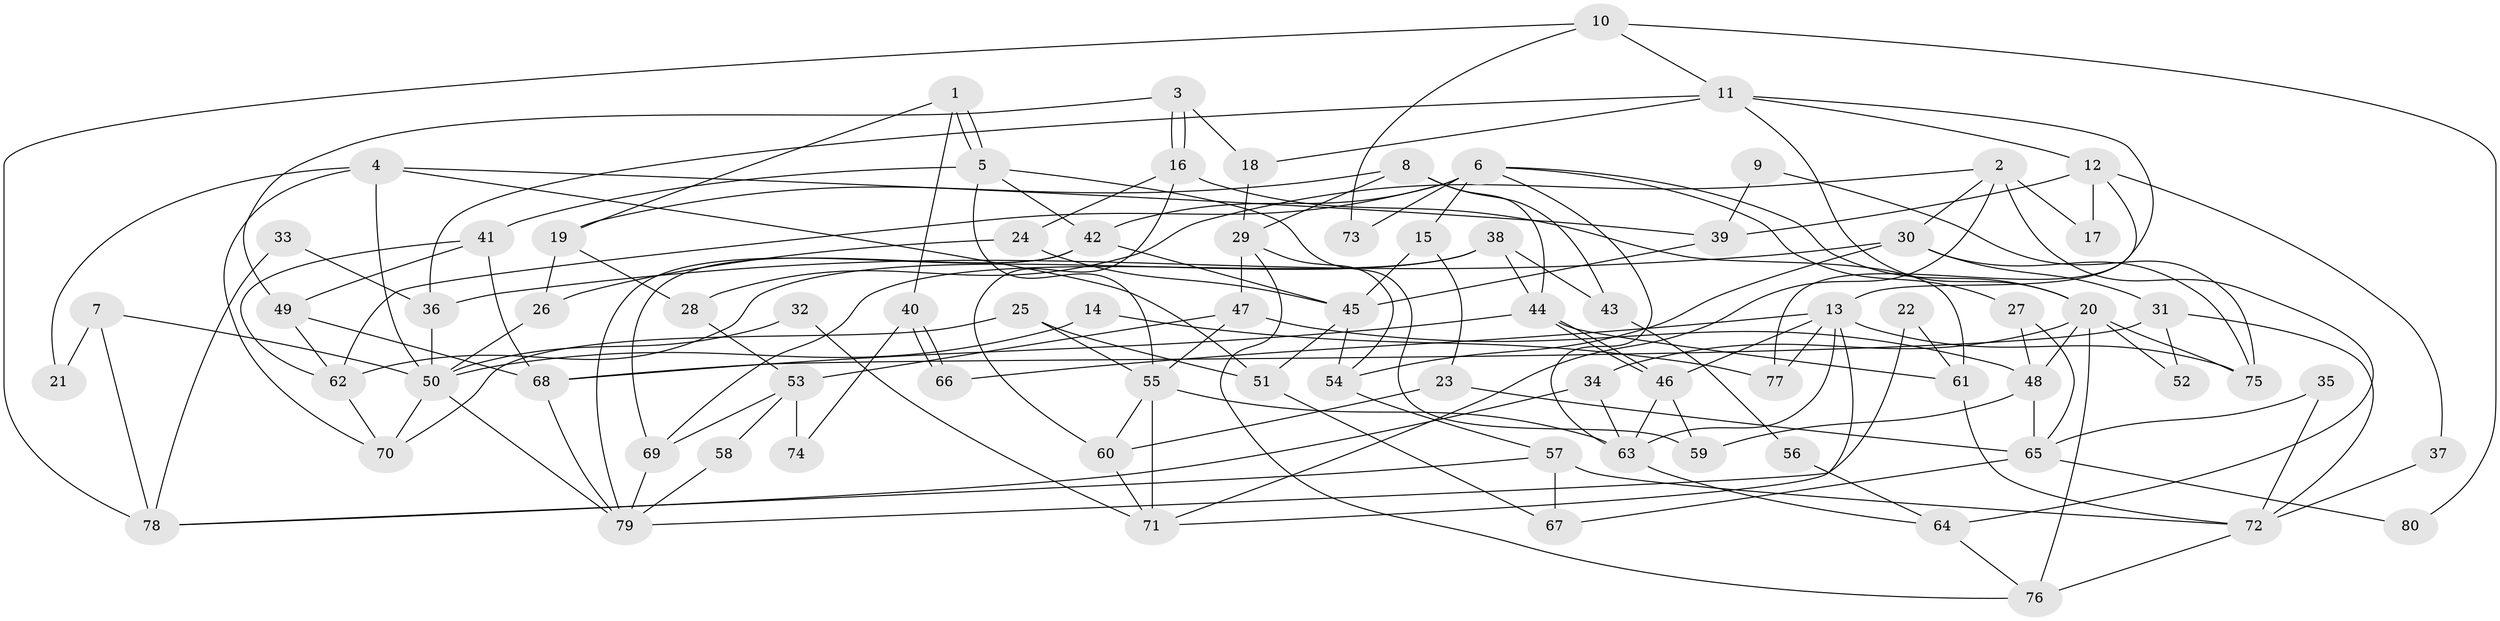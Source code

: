 // Generated by graph-tools (version 1.1) at 2025/02/03/09/25 03:02:11]
// undirected, 80 vertices, 160 edges
graph export_dot {
graph [start="1"]
  node [color=gray90,style=filled];
  1;
  2;
  3;
  4;
  5;
  6;
  7;
  8;
  9;
  10;
  11;
  12;
  13;
  14;
  15;
  16;
  17;
  18;
  19;
  20;
  21;
  22;
  23;
  24;
  25;
  26;
  27;
  28;
  29;
  30;
  31;
  32;
  33;
  34;
  35;
  36;
  37;
  38;
  39;
  40;
  41;
  42;
  43;
  44;
  45;
  46;
  47;
  48;
  49;
  50;
  51;
  52;
  53;
  54;
  55;
  56;
  57;
  58;
  59;
  60;
  61;
  62;
  63;
  64;
  65;
  66;
  67;
  68;
  69;
  70;
  71;
  72;
  73;
  74;
  75;
  76;
  77;
  78;
  79;
  80;
  1 -- 19;
  1 -- 5;
  1 -- 5;
  1 -- 40;
  2 -- 28;
  2 -- 71;
  2 -- 17;
  2 -- 30;
  2 -- 64;
  3 -- 49;
  3 -- 16;
  3 -- 16;
  3 -- 18;
  4 -- 70;
  4 -- 51;
  4 -- 21;
  4 -- 39;
  4 -- 50;
  5 -- 42;
  5 -- 41;
  5 -- 55;
  5 -- 59;
  6 -- 27;
  6 -- 42;
  6 -- 15;
  6 -- 20;
  6 -- 62;
  6 -- 63;
  6 -- 73;
  7 -- 50;
  7 -- 78;
  7 -- 21;
  8 -- 29;
  8 -- 44;
  8 -- 19;
  8 -- 43;
  9 -- 75;
  9 -- 39;
  10 -- 11;
  10 -- 78;
  10 -- 73;
  10 -- 80;
  11 -- 18;
  11 -- 36;
  11 -- 12;
  11 -- 20;
  11 -- 77;
  12 -- 13;
  12 -- 17;
  12 -- 37;
  12 -- 39;
  13 -- 63;
  13 -- 46;
  13 -- 66;
  13 -- 71;
  13 -- 75;
  13 -- 77;
  14 -- 77;
  14 -- 50;
  15 -- 23;
  15 -- 45;
  16 -- 60;
  16 -- 24;
  16 -- 61;
  18 -- 29;
  19 -- 26;
  19 -- 28;
  20 -- 34;
  20 -- 48;
  20 -- 52;
  20 -- 75;
  20 -- 76;
  22 -- 61;
  22 -- 79;
  23 -- 60;
  23 -- 65;
  24 -- 45;
  24 -- 26;
  25 -- 70;
  25 -- 55;
  25 -- 51;
  26 -- 50;
  27 -- 65;
  27 -- 48;
  28 -- 53;
  29 -- 54;
  29 -- 76;
  29 -- 47;
  30 -- 75;
  30 -- 31;
  30 -- 36;
  30 -- 54;
  31 -- 68;
  31 -- 52;
  31 -- 72;
  32 -- 71;
  32 -- 50;
  33 -- 36;
  33 -- 78;
  34 -- 63;
  34 -- 78;
  35 -- 65;
  35 -- 72;
  36 -- 50;
  37 -- 72;
  38 -- 62;
  38 -- 44;
  38 -- 43;
  38 -- 69;
  39 -- 45;
  40 -- 66;
  40 -- 66;
  40 -- 74;
  41 -- 62;
  41 -- 49;
  41 -- 68;
  42 -- 79;
  42 -- 45;
  42 -- 69;
  43 -- 56;
  44 -- 61;
  44 -- 46;
  44 -- 46;
  44 -- 68;
  45 -- 51;
  45 -- 54;
  46 -- 63;
  46 -- 59;
  47 -- 48;
  47 -- 53;
  47 -- 55;
  48 -- 59;
  48 -- 65;
  49 -- 68;
  49 -- 62;
  50 -- 79;
  50 -- 70;
  51 -- 67;
  53 -- 69;
  53 -- 58;
  53 -- 74;
  54 -- 57;
  55 -- 60;
  55 -- 63;
  55 -- 71;
  56 -- 64;
  57 -- 72;
  57 -- 67;
  57 -- 78;
  58 -- 79;
  60 -- 71;
  61 -- 72;
  62 -- 70;
  63 -- 64;
  64 -- 76;
  65 -- 67;
  65 -- 80;
  68 -- 79;
  69 -- 79;
  72 -- 76;
}
